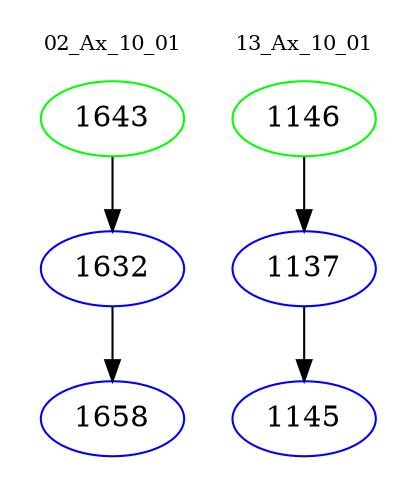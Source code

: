 digraph{
subgraph cluster_0 {
color = white
label = "02_Ax_10_01";
fontsize=10;
T0_1643 [label="1643", color="green"]
T0_1643 -> T0_1632 [color="black"]
T0_1632 [label="1632", color="blue"]
T0_1632 -> T0_1658 [color="black"]
T0_1658 [label="1658", color="blue"]
}
subgraph cluster_1 {
color = white
label = "13_Ax_10_01";
fontsize=10;
T1_1146 [label="1146", color="green"]
T1_1146 -> T1_1137 [color="black"]
T1_1137 [label="1137", color="blue"]
T1_1137 -> T1_1145 [color="black"]
T1_1145 [label="1145", color="blue"]
}
}
